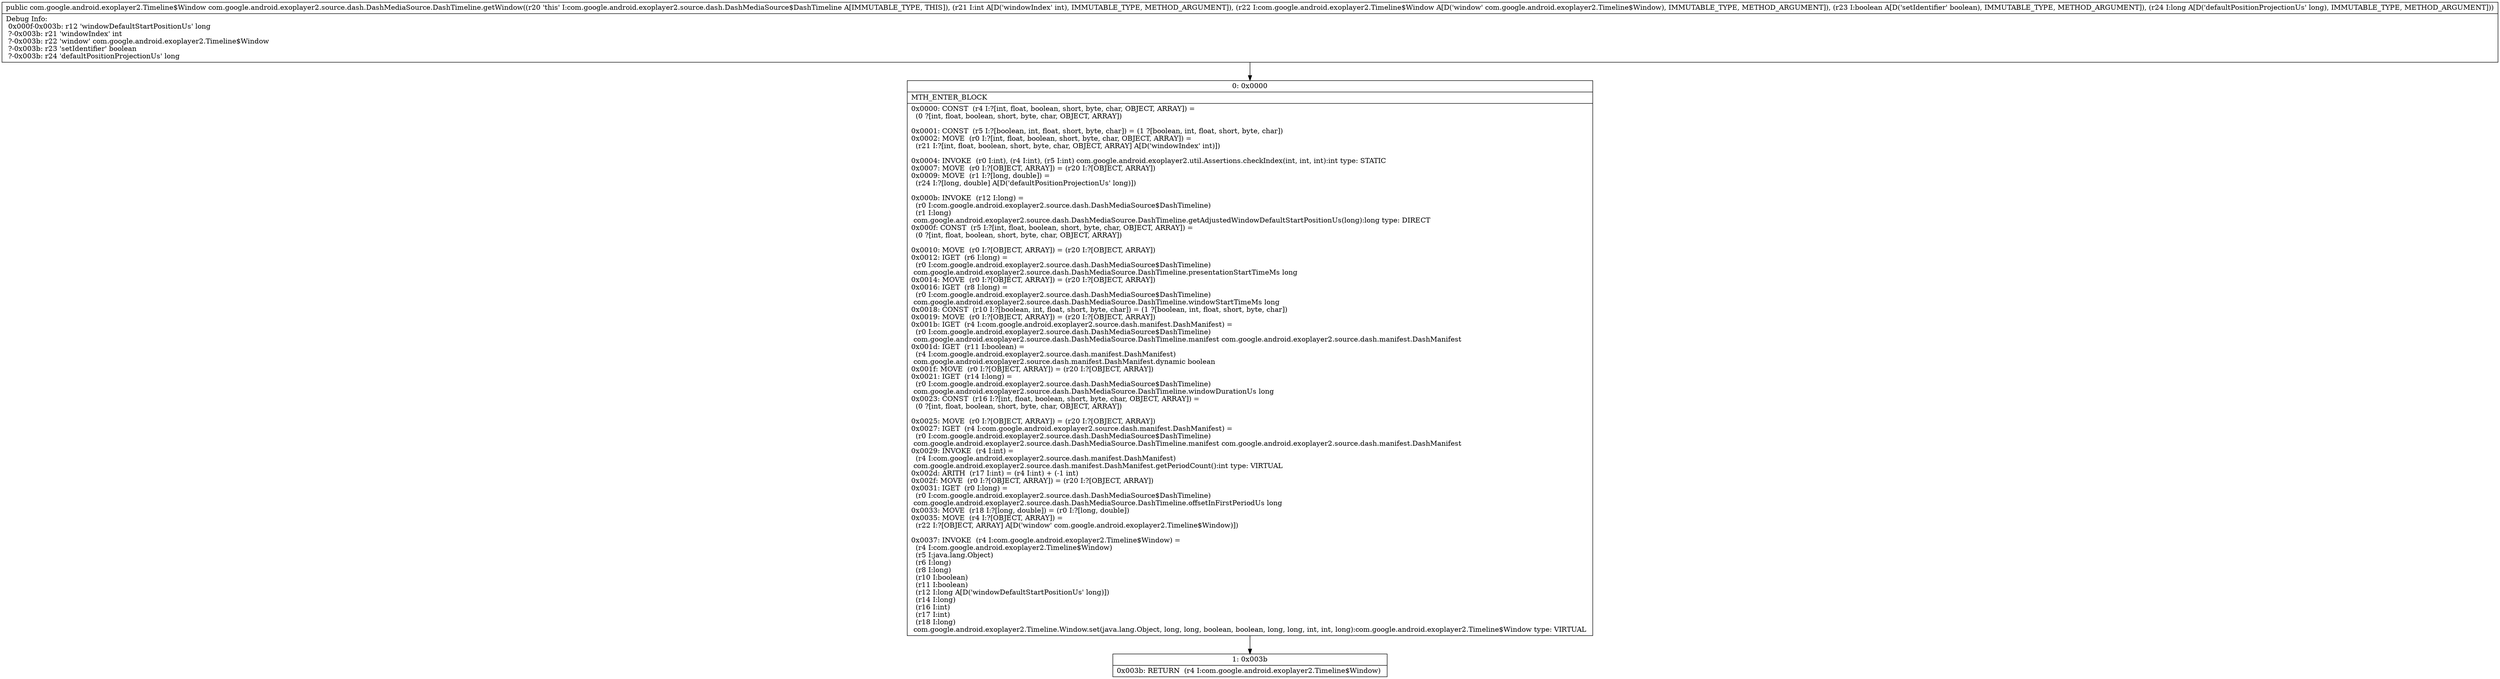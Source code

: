 digraph "CFG forcom.google.android.exoplayer2.source.dash.DashMediaSource.DashTimeline.getWindow(ILcom\/google\/android\/exoplayer2\/Timeline$Window;ZJ)Lcom\/google\/android\/exoplayer2\/Timeline$Window;" {
Node_0 [shape=record,label="{0\:\ 0x0000|MTH_ENTER_BLOCK\l|0x0000: CONST  (r4 I:?[int, float, boolean, short, byte, char, OBJECT, ARRAY]) = \l  (0 ?[int, float, boolean, short, byte, char, OBJECT, ARRAY])\l \l0x0001: CONST  (r5 I:?[boolean, int, float, short, byte, char]) = (1 ?[boolean, int, float, short, byte, char]) \l0x0002: MOVE  (r0 I:?[int, float, boolean, short, byte, char, OBJECT, ARRAY]) = \l  (r21 I:?[int, float, boolean, short, byte, char, OBJECT, ARRAY] A[D('windowIndex' int)])\l \l0x0004: INVOKE  (r0 I:int), (r4 I:int), (r5 I:int) com.google.android.exoplayer2.util.Assertions.checkIndex(int, int, int):int type: STATIC \l0x0007: MOVE  (r0 I:?[OBJECT, ARRAY]) = (r20 I:?[OBJECT, ARRAY]) \l0x0009: MOVE  (r1 I:?[long, double]) = \l  (r24 I:?[long, double] A[D('defaultPositionProjectionUs' long)])\l \l0x000b: INVOKE  (r12 I:long) = \l  (r0 I:com.google.android.exoplayer2.source.dash.DashMediaSource$DashTimeline)\l  (r1 I:long)\l com.google.android.exoplayer2.source.dash.DashMediaSource.DashTimeline.getAdjustedWindowDefaultStartPositionUs(long):long type: DIRECT \l0x000f: CONST  (r5 I:?[int, float, boolean, short, byte, char, OBJECT, ARRAY]) = \l  (0 ?[int, float, boolean, short, byte, char, OBJECT, ARRAY])\l \l0x0010: MOVE  (r0 I:?[OBJECT, ARRAY]) = (r20 I:?[OBJECT, ARRAY]) \l0x0012: IGET  (r6 I:long) = \l  (r0 I:com.google.android.exoplayer2.source.dash.DashMediaSource$DashTimeline)\l com.google.android.exoplayer2.source.dash.DashMediaSource.DashTimeline.presentationStartTimeMs long \l0x0014: MOVE  (r0 I:?[OBJECT, ARRAY]) = (r20 I:?[OBJECT, ARRAY]) \l0x0016: IGET  (r8 I:long) = \l  (r0 I:com.google.android.exoplayer2.source.dash.DashMediaSource$DashTimeline)\l com.google.android.exoplayer2.source.dash.DashMediaSource.DashTimeline.windowStartTimeMs long \l0x0018: CONST  (r10 I:?[boolean, int, float, short, byte, char]) = (1 ?[boolean, int, float, short, byte, char]) \l0x0019: MOVE  (r0 I:?[OBJECT, ARRAY]) = (r20 I:?[OBJECT, ARRAY]) \l0x001b: IGET  (r4 I:com.google.android.exoplayer2.source.dash.manifest.DashManifest) = \l  (r0 I:com.google.android.exoplayer2.source.dash.DashMediaSource$DashTimeline)\l com.google.android.exoplayer2.source.dash.DashMediaSource.DashTimeline.manifest com.google.android.exoplayer2.source.dash.manifest.DashManifest \l0x001d: IGET  (r11 I:boolean) = \l  (r4 I:com.google.android.exoplayer2.source.dash.manifest.DashManifest)\l com.google.android.exoplayer2.source.dash.manifest.DashManifest.dynamic boolean \l0x001f: MOVE  (r0 I:?[OBJECT, ARRAY]) = (r20 I:?[OBJECT, ARRAY]) \l0x0021: IGET  (r14 I:long) = \l  (r0 I:com.google.android.exoplayer2.source.dash.DashMediaSource$DashTimeline)\l com.google.android.exoplayer2.source.dash.DashMediaSource.DashTimeline.windowDurationUs long \l0x0023: CONST  (r16 I:?[int, float, boolean, short, byte, char, OBJECT, ARRAY]) = \l  (0 ?[int, float, boolean, short, byte, char, OBJECT, ARRAY])\l \l0x0025: MOVE  (r0 I:?[OBJECT, ARRAY]) = (r20 I:?[OBJECT, ARRAY]) \l0x0027: IGET  (r4 I:com.google.android.exoplayer2.source.dash.manifest.DashManifest) = \l  (r0 I:com.google.android.exoplayer2.source.dash.DashMediaSource$DashTimeline)\l com.google.android.exoplayer2.source.dash.DashMediaSource.DashTimeline.manifest com.google.android.exoplayer2.source.dash.manifest.DashManifest \l0x0029: INVOKE  (r4 I:int) = \l  (r4 I:com.google.android.exoplayer2.source.dash.manifest.DashManifest)\l com.google.android.exoplayer2.source.dash.manifest.DashManifest.getPeriodCount():int type: VIRTUAL \l0x002d: ARITH  (r17 I:int) = (r4 I:int) + (\-1 int) \l0x002f: MOVE  (r0 I:?[OBJECT, ARRAY]) = (r20 I:?[OBJECT, ARRAY]) \l0x0031: IGET  (r0 I:long) = \l  (r0 I:com.google.android.exoplayer2.source.dash.DashMediaSource$DashTimeline)\l com.google.android.exoplayer2.source.dash.DashMediaSource.DashTimeline.offsetInFirstPeriodUs long \l0x0033: MOVE  (r18 I:?[long, double]) = (r0 I:?[long, double]) \l0x0035: MOVE  (r4 I:?[OBJECT, ARRAY]) = \l  (r22 I:?[OBJECT, ARRAY] A[D('window' com.google.android.exoplayer2.Timeline$Window)])\l \l0x0037: INVOKE  (r4 I:com.google.android.exoplayer2.Timeline$Window) = \l  (r4 I:com.google.android.exoplayer2.Timeline$Window)\l  (r5 I:java.lang.Object)\l  (r6 I:long)\l  (r8 I:long)\l  (r10 I:boolean)\l  (r11 I:boolean)\l  (r12 I:long A[D('windowDefaultStartPositionUs' long)])\l  (r14 I:long)\l  (r16 I:int)\l  (r17 I:int)\l  (r18 I:long)\l com.google.android.exoplayer2.Timeline.Window.set(java.lang.Object, long, long, boolean, boolean, long, long, int, int, long):com.google.android.exoplayer2.Timeline$Window type: VIRTUAL \l}"];
Node_1 [shape=record,label="{1\:\ 0x003b|0x003b: RETURN  (r4 I:com.google.android.exoplayer2.Timeline$Window) \l}"];
MethodNode[shape=record,label="{public com.google.android.exoplayer2.Timeline$Window com.google.android.exoplayer2.source.dash.DashMediaSource.DashTimeline.getWindow((r20 'this' I:com.google.android.exoplayer2.source.dash.DashMediaSource$DashTimeline A[IMMUTABLE_TYPE, THIS]), (r21 I:int A[D('windowIndex' int), IMMUTABLE_TYPE, METHOD_ARGUMENT]), (r22 I:com.google.android.exoplayer2.Timeline$Window A[D('window' com.google.android.exoplayer2.Timeline$Window), IMMUTABLE_TYPE, METHOD_ARGUMENT]), (r23 I:boolean A[D('setIdentifier' boolean), IMMUTABLE_TYPE, METHOD_ARGUMENT]), (r24 I:long A[D('defaultPositionProjectionUs' long), IMMUTABLE_TYPE, METHOD_ARGUMENT]))  | Debug Info:\l  0x000f\-0x003b: r12 'windowDefaultStartPositionUs' long\l  ?\-0x003b: r21 'windowIndex' int\l  ?\-0x003b: r22 'window' com.google.android.exoplayer2.Timeline$Window\l  ?\-0x003b: r23 'setIdentifier' boolean\l  ?\-0x003b: r24 'defaultPositionProjectionUs' long\l}"];
MethodNode -> Node_0;
Node_0 -> Node_1;
}

